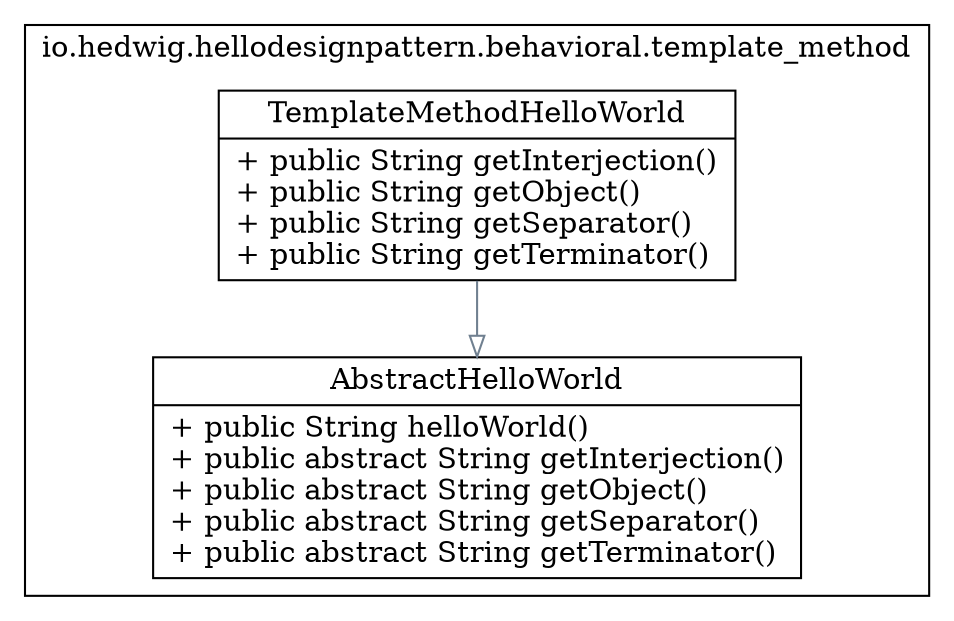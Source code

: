 digraph domain {
  edge [ fontsize = 11 ];
  node [ shape=record ];
  subgraph cluster_0 {
    label = "io.hedwig.hellodesignpattern.behavioral.template_method";
    AbstractHelloWorld [ label = "{AbstractHelloWorld | + public String helloWorld()\l+ public abstract String getInterjection()\l+ public abstract String getObject()\l+ public abstract String getSeparator()\l+ public abstract String getTerminator()\l}" ] 
    TemplateMethodHelloWorld [ label = "{TemplateMethodHelloWorld | + public String getInterjection()\l+ public String getObject()\l+ public String getSeparator()\l+ public String getTerminator()\l}" ] 
  }
  TemplateMethodHelloWorld -> AbstractHelloWorld [arrowhead=empty color=slategray];
}